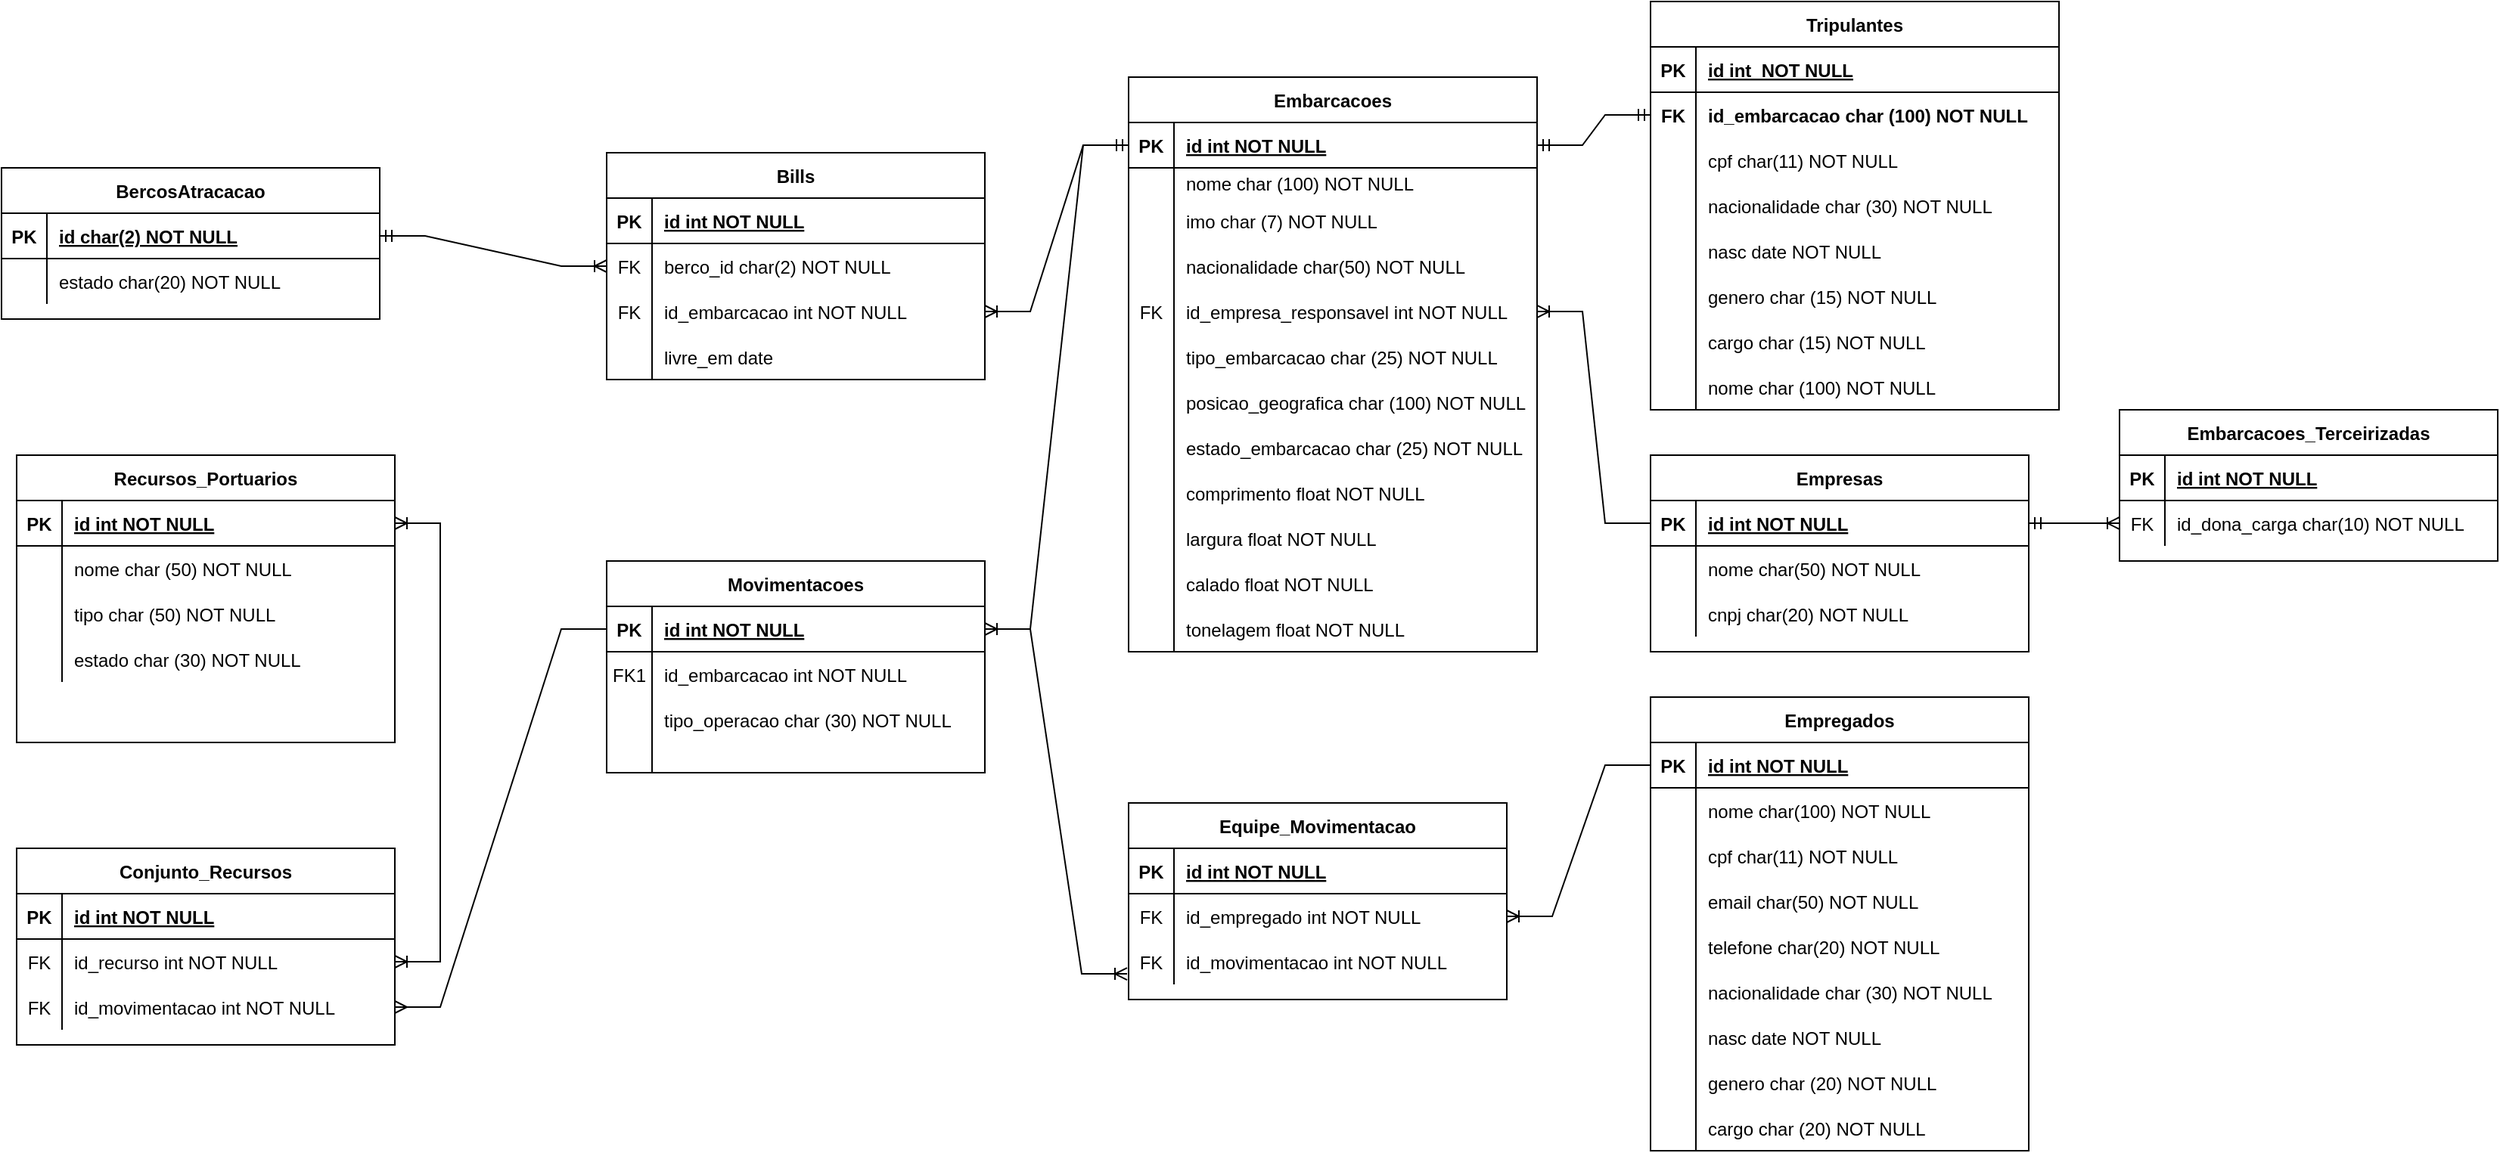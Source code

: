 <mxfile version="22.0.4" type="device">
  <diagram id="R2lEEEUBdFMjLlhIrx00" name="Page-1">
    <mxGraphModel dx="1290" dy="566" grid="1" gridSize="10" guides="1" tooltips="1" connect="1" arrows="1" fold="1" page="1" pageScale="1" pageWidth="850" pageHeight="1100" math="0" shadow="0" extFonts="Permanent Marker^https://fonts.googleapis.com/css?family=Permanent+Marker">
      <root>
        <mxCell id="0" />
        <mxCell id="1" parent="0" />
        <mxCell id="C-vyLk0tnHw3VtMMgP7b-2" value="Bills" style="shape=table;startSize=30;container=1;collapsible=1;childLayout=tableLayout;fixedRows=1;rowLines=0;fontStyle=1;align=center;resizeLast=1;" parent="1" vertex="1">
          <mxGeometry x="410" y="420" width="250" height="150" as="geometry" />
        </mxCell>
        <mxCell id="C-vyLk0tnHw3VtMMgP7b-3" value="" style="shape=partialRectangle;collapsible=0;dropTarget=0;pointerEvents=0;fillColor=none;points=[[0,0.5],[1,0.5]];portConstraint=eastwest;top=0;left=0;right=0;bottom=1;" parent="C-vyLk0tnHw3VtMMgP7b-2" vertex="1">
          <mxGeometry y="30" width="250" height="30" as="geometry" />
        </mxCell>
        <mxCell id="C-vyLk0tnHw3VtMMgP7b-4" value="PK" style="shape=partialRectangle;overflow=hidden;connectable=0;fillColor=none;top=0;left=0;bottom=0;right=0;fontStyle=1;" parent="C-vyLk0tnHw3VtMMgP7b-3" vertex="1">
          <mxGeometry width="30" height="30" as="geometry">
            <mxRectangle width="30" height="30" as="alternateBounds" />
          </mxGeometry>
        </mxCell>
        <mxCell id="C-vyLk0tnHw3VtMMgP7b-5" value="id int NOT NULL " style="shape=partialRectangle;overflow=hidden;connectable=0;fillColor=none;top=0;left=0;bottom=0;right=0;align=left;spacingLeft=6;fontStyle=5;" parent="C-vyLk0tnHw3VtMMgP7b-3" vertex="1">
          <mxGeometry x="30" width="220" height="30" as="geometry">
            <mxRectangle width="220" height="30" as="alternateBounds" />
          </mxGeometry>
        </mxCell>
        <mxCell id="C-vyLk0tnHw3VtMMgP7b-6" value="" style="shape=partialRectangle;collapsible=0;dropTarget=0;pointerEvents=0;fillColor=none;points=[[0,0.5],[1,0.5]];portConstraint=eastwest;top=0;left=0;right=0;bottom=0;" parent="C-vyLk0tnHw3VtMMgP7b-2" vertex="1">
          <mxGeometry y="60" width="250" height="30" as="geometry" />
        </mxCell>
        <mxCell id="C-vyLk0tnHw3VtMMgP7b-7" value="FK" style="shape=partialRectangle;overflow=hidden;connectable=0;fillColor=none;top=0;left=0;bottom=0;right=0;" parent="C-vyLk0tnHw3VtMMgP7b-6" vertex="1">
          <mxGeometry width="30" height="30" as="geometry">
            <mxRectangle width="30" height="30" as="alternateBounds" />
          </mxGeometry>
        </mxCell>
        <mxCell id="C-vyLk0tnHw3VtMMgP7b-8" value="berco_id char(2) NOT NULL" style="shape=partialRectangle;overflow=hidden;connectable=0;fillColor=none;top=0;left=0;bottom=0;right=0;align=left;spacingLeft=6;" parent="C-vyLk0tnHw3VtMMgP7b-6" vertex="1">
          <mxGeometry x="30" width="220" height="30" as="geometry">
            <mxRectangle width="220" height="30" as="alternateBounds" />
          </mxGeometry>
        </mxCell>
        <mxCell id="C-vyLk0tnHw3VtMMgP7b-9" value="" style="shape=partialRectangle;collapsible=0;dropTarget=0;pointerEvents=0;fillColor=none;points=[[0,0.5],[1,0.5]];portConstraint=eastwest;top=0;left=0;right=0;bottom=0;" parent="C-vyLk0tnHw3VtMMgP7b-2" vertex="1">
          <mxGeometry y="90" width="250" height="30" as="geometry" />
        </mxCell>
        <mxCell id="C-vyLk0tnHw3VtMMgP7b-10" value="FK" style="shape=partialRectangle;overflow=hidden;connectable=0;fillColor=none;top=0;left=0;bottom=0;right=0;" parent="C-vyLk0tnHw3VtMMgP7b-9" vertex="1">
          <mxGeometry width="30" height="30" as="geometry">
            <mxRectangle width="30" height="30" as="alternateBounds" />
          </mxGeometry>
        </mxCell>
        <mxCell id="C-vyLk0tnHw3VtMMgP7b-11" value="id_embarcacao int NOT NULL" style="shape=partialRectangle;overflow=hidden;connectable=0;fillColor=none;top=0;left=0;bottom=0;right=0;align=left;spacingLeft=6;" parent="C-vyLk0tnHw3VtMMgP7b-9" vertex="1">
          <mxGeometry x="30" width="220" height="30" as="geometry">
            <mxRectangle width="220" height="30" as="alternateBounds" />
          </mxGeometry>
        </mxCell>
        <mxCell id="zOOogKvOSkXlwzI-EX9e-12" value="" style="shape=partialRectangle;collapsible=0;dropTarget=0;pointerEvents=0;fillColor=none;points=[[0,0.5],[1,0.5]];portConstraint=eastwest;top=0;left=0;right=0;bottom=0;" parent="C-vyLk0tnHw3VtMMgP7b-2" vertex="1">
          <mxGeometry y="120" width="250" height="30" as="geometry" />
        </mxCell>
        <mxCell id="zOOogKvOSkXlwzI-EX9e-13" value="" style="shape=partialRectangle;overflow=hidden;connectable=0;fillColor=none;top=0;left=0;bottom=0;right=0;" parent="zOOogKvOSkXlwzI-EX9e-12" vertex="1">
          <mxGeometry width="30" height="30" as="geometry">
            <mxRectangle width="30" height="30" as="alternateBounds" />
          </mxGeometry>
        </mxCell>
        <mxCell id="zOOogKvOSkXlwzI-EX9e-14" value="livre_em date" style="shape=partialRectangle;overflow=hidden;connectable=0;fillColor=none;top=0;left=0;bottom=0;right=0;align=left;spacingLeft=6;" parent="zOOogKvOSkXlwzI-EX9e-12" vertex="1">
          <mxGeometry x="30" width="220" height="30" as="geometry">
            <mxRectangle width="220" height="30" as="alternateBounds" />
          </mxGeometry>
        </mxCell>
        <mxCell id="C-vyLk0tnHw3VtMMgP7b-23" value="BercosAtracacao" style="shape=table;startSize=30;container=1;collapsible=1;childLayout=tableLayout;fixedRows=1;rowLines=0;fontStyle=1;align=center;resizeLast=1;" parent="1" vertex="1">
          <mxGeometry x="10" y="430" width="250" height="100" as="geometry" />
        </mxCell>
        <mxCell id="C-vyLk0tnHw3VtMMgP7b-24" value="" style="shape=partialRectangle;collapsible=0;dropTarget=0;pointerEvents=0;fillColor=none;points=[[0,0.5],[1,0.5]];portConstraint=eastwest;top=0;left=0;right=0;bottom=1;" parent="C-vyLk0tnHw3VtMMgP7b-23" vertex="1">
          <mxGeometry y="30" width="250" height="30" as="geometry" />
        </mxCell>
        <mxCell id="C-vyLk0tnHw3VtMMgP7b-25" value="PK" style="shape=partialRectangle;overflow=hidden;connectable=0;fillColor=none;top=0;left=0;bottom=0;right=0;fontStyle=1;" parent="C-vyLk0tnHw3VtMMgP7b-24" vertex="1">
          <mxGeometry width="30" height="30" as="geometry">
            <mxRectangle width="30" height="30" as="alternateBounds" />
          </mxGeometry>
        </mxCell>
        <mxCell id="C-vyLk0tnHw3VtMMgP7b-26" value="id char(2) NOT NULL" style="shape=partialRectangle;overflow=hidden;connectable=0;fillColor=none;top=0;left=0;bottom=0;right=0;align=left;spacingLeft=6;fontStyle=5;" parent="C-vyLk0tnHw3VtMMgP7b-24" vertex="1">
          <mxGeometry x="30" width="220" height="30" as="geometry">
            <mxRectangle width="220" height="30" as="alternateBounds" />
          </mxGeometry>
        </mxCell>
        <mxCell id="C-vyLk0tnHw3VtMMgP7b-27" value="" style="shape=partialRectangle;collapsible=0;dropTarget=0;pointerEvents=0;fillColor=none;points=[[0,0.5],[1,0.5]];portConstraint=eastwest;top=0;left=0;right=0;bottom=0;" parent="C-vyLk0tnHw3VtMMgP7b-23" vertex="1">
          <mxGeometry y="60" width="250" height="30" as="geometry" />
        </mxCell>
        <mxCell id="C-vyLk0tnHw3VtMMgP7b-28" value="" style="shape=partialRectangle;overflow=hidden;connectable=0;fillColor=none;top=0;left=0;bottom=0;right=0;" parent="C-vyLk0tnHw3VtMMgP7b-27" vertex="1">
          <mxGeometry width="30" height="30" as="geometry">
            <mxRectangle width="30" height="30" as="alternateBounds" />
          </mxGeometry>
        </mxCell>
        <mxCell id="C-vyLk0tnHw3VtMMgP7b-29" value="estado char(20) NOT NULL" style="shape=partialRectangle;overflow=hidden;connectable=0;fillColor=none;top=0;left=0;bottom=0;right=0;align=left;spacingLeft=6;" parent="C-vyLk0tnHw3VtMMgP7b-27" vertex="1">
          <mxGeometry x="30" width="220" height="30" as="geometry">
            <mxRectangle width="220" height="30" as="alternateBounds" />
          </mxGeometry>
        </mxCell>
        <mxCell id="zOOogKvOSkXlwzI-EX9e-15" value="Embarcacoes" style="shape=table;startSize=30;container=1;collapsible=1;childLayout=tableLayout;fixedRows=1;rowLines=0;fontStyle=1;align=center;resizeLast=1;" parent="1" vertex="1">
          <mxGeometry x="755" y="370" width="270" height="380" as="geometry" />
        </mxCell>
        <mxCell id="zOOogKvOSkXlwzI-EX9e-16" value="" style="shape=partialRectangle;collapsible=0;dropTarget=0;pointerEvents=0;fillColor=none;points=[[0,0.5],[1,0.5]];portConstraint=eastwest;top=0;left=0;right=0;bottom=1;" parent="zOOogKvOSkXlwzI-EX9e-15" vertex="1">
          <mxGeometry y="30" width="270" height="30" as="geometry" />
        </mxCell>
        <mxCell id="zOOogKvOSkXlwzI-EX9e-17" value="PK" style="shape=partialRectangle;overflow=hidden;connectable=0;fillColor=none;top=0;left=0;bottom=0;right=0;fontStyle=1;" parent="zOOogKvOSkXlwzI-EX9e-16" vertex="1">
          <mxGeometry width="30" height="30" as="geometry">
            <mxRectangle width="30" height="30" as="alternateBounds" />
          </mxGeometry>
        </mxCell>
        <mxCell id="zOOogKvOSkXlwzI-EX9e-18" value="id int NOT NULL " style="shape=partialRectangle;overflow=hidden;connectable=0;fillColor=none;top=0;left=0;bottom=0;right=0;align=left;spacingLeft=6;fontStyle=5;" parent="zOOogKvOSkXlwzI-EX9e-16" vertex="1">
          <mxGeometry x="30" width="240" height="30" as="geometry">
            <mxRectangle width="240" height="30" as="alternateBounds" />
          </mxGeometry>
        </mxCell>
        <mxCell id="zOOogKvOSkXlwzI-EX9e-19" value="" style="shape=partialRectangle;collapsible=0;dropTarget=0;pointerEvents=0;fillColor=none;points=[[0,0.5],[1,0.5]];portConstraint=eastwest;top=0;left=0;right=0;bottom=0;" parent="zOOogKvOSkXlwzI-EX9e-15" vertex="1">
          <mxGeometry y="60" width="270" height="20" as="geometry" />
        </mxCell>
        <mxCell id="zOOogKvOSkXlwzI-EX9e-20" value="" style="shape=partialRectangle;overflow=hidden;connectable=0;fillColor=none;top=0;left=0;bottom=0;right=0;" parent="zOOogKvOSkXlwzI-EX9e-19" vertex="1">
          <mxGeometry width="30" height="20" as="geometry">
            <mxRectangle width="30" height="20" as="alternateBounds" />
          </mxGeometry>
        </mxCell>
        <mxCell id="zOOogKvOSkXlwzI-EX9e-21" value="nome char (100) NOT NULL" style="shape=partialRectangle;overflow=hidden;connectable=0;fillColor=none;top=0;left=0;bottom=0;right=0;align=left;spacingLeft=6;" parent="zOOogKvOSkXlwzI-EX9e-19" vertex="1">
          <mxGeometry x="30" width="240" height="20" as="geometry">
            <mxRectangle width="240" height="20" as="alternateBounds" />
          </mxGeometry>
        </mxCell>
        <mxCell id="zOOogKvOSkXlwzI-EX9e-22" value="" style="shape=partialRectangle;collapsible=0;dropTarget=0;pointerEvents=0;fillColor=none;points=[[0,0.5],[1,0.5]];portConstraint=eastwest;top=0;left=0;right=0;bottom=0;" parent="zOOogKvOSkXlwzI-EX9e-15" vertex="1">
          <mxGeometry y="80" width="270" height="30" as="geometry" />
        </mxCell>
        <mxCell id="zOOogKvOSkXlwzI-EX9e-23" value="" style="shape=partialRectangle;overflow=hidden;connectable=0;fillColor=none;top=0;left=0;bottom=0;right=0;" parent="zOOogKvOSkXlwzI-EX9e-22" vertex="1">
          <mxGeometry width="30" height="30" as="geometry">
            <mxRectangle width="30" height="30" as="alternateBounds" />
          </mxGeometry>
        </mxCell>
        <mxCell id="zOOogKvOSkXlwzI-EX9e-24" value="imo char (7) NOT NULL" style="shape=partialRectangle;overflow=hidden;connectable=0;fillColor=none;top=0;left=0;bottom=0;right=0;align=left;spacingLeft=6;" parent="zOOogKvOSkXlwzI-EX9e-22" vertex="1">
          <mxGeometry x="30" width="240" height="30" as="geometry">
            <mxRectangle width="240" height="30" as="alternateBounds" />
          </mxGeometry>
        </mxCell>
        <mxCell id="zOOogKvOSkXlwzI-EX9e-28" value="" style="shape=partialRectangle;collapsible=0;dropTarget=0;pointerEvents=0;fillColor=none;points=[[0,0.5],[1,0.5]];portConstraint=eastwest;top=0;left=0;right=0;bottom=0;" parent="zOOogKvOSkXlwzI-EX9e-15" vertex="1">
          <mxGeometry y="110" width="270" height="30" as="geometry" />
        </mxCell>
        <mxCell id="zOOogKvOSkXlwzI-EX9e-29" value="" style="shape=partialRectangle;overflow=hidden;connectable=0;fillColor=none;top=0;left=0;bottom=0;right=0;" parent="zOOogKvOSkXlwzI-EX9e-28" vertex="1">
          <mxGeometry width="30" height="30" as="geometry">
            <mxRectangle width="30" height="30" as="alternateBounds" />
          </mxGeometry>
        </mxCell>
        <mxCell id="zOOogKvOSkXlwzI-EX9e-30" value="nacionalidade char(50) NOT NULL" style="shape=partialRectangle;overflow=hidden;connectable=0;fillColor=none;top=0;left=0;bottom=0;right=0;align=left;spacingLeft=6;" parent="zOOogKvOSkXlwzI-EX9e-28" vertex="1">
          <mxGeometry x="30" width="240" height="30" as="geometry">
            <mxRectangle width="240" height="30" as="alternateBounds" />
          </mxGeometry>
        </mxCell>
        <mxCell id="zOOogKvOSkXlwzI-EX9e-47" value="" style="shape=partialRectangle;collapsible=0;dropTarget=0;pointerEvents=0;fillColor=none;points=[[0,0.5],[1,0.5]];portConstraint=eastwest;top=0;left=0;right=0;bottom=0;" parent="zOOogKvOSkXlwzI-EX9e-15" vertex="1">
          <mxGeometry y="140" width="270" height="30" as="geometry" />
        </mxCell>
        <mxCell id="zOOogKvOSkXlwzI-EX9e-48" value="FK" style="shape=partialRectangle;overflow=hidden;connectable=0;fillColor=none;top=0;left=0;bottom=0;right=0;" parent="zOOogKvOSkXlwzI-EX9e-47" vertex="1">
          <mxGeometry width="30" height="30" as="geometry">
            <mxRectangle width="30" height="30" as="alternateBounds" />
          </mxGeometry>
        </mxCell>
        <mxCell id="zOOogKvOSkXlwzI-EX9e-49" value="id_empresa_responsavel int NOT NULL" style="shape=partialRectangle;overflow=hidden;connectable=0;fillColor=none;top=0;left=0;bottom=0;right=0;align=left;spacingLeft=6;" parent="zOOogKvOSkXlwzI-EX9e-47" vertex="1">
          <mxGeometry x="30" width="240" height="30" as="geometry">
            <mxRectangle width="240" height="30" as="alternateBounds" />
          </mxGeometry>
        </mxCell>
        <mxCell id="zOOogKvOSkXlwzI-EX9e-50" value="" style="shape=partialRectangle;collapsible=0;dropTarget=0;pointerEvents=0;fillColor=none;points=[[0,0.5],[1,0.5]];portConstraint=eastwest;top=0;left=0;right=0;bottom=0;" parent="zOOogKvOSkXlwzI-EX9e-15" vertex="1">
          <mxGeometry y="170" width="270" height="30" as="geometry" />
        </mxCell>
        <mxCell id="zOOogKvOSkXlwzI-EX9e-51" value="" style="shape=partialRectangle;overflow=hidden;connectable=0;fillColor=none;top=0;left=0;bottom=0;right=0;" parent="zOOogKvOSkXlwzI-EX9e-50" vertex="1">
          <mxGeometry width="30" height="30" as="geometry">
            <mxRectangle width="30" height="30" as="alternateBounds" />
          </mxGeometry>
        </mxCell>
        <mxCell id="zOOogKvOSkXlwzI-EX9e-52" value="tipo_embarcacao char (25) NOT NULL" style="shape=partialRectangle;overflow=hidden;connectable=0;fillColor=none;top=0;left=0;bottom=0;right=0;align=left;spacingLeft=6;" parent="zOOogKvOSkXlwzI-EX9e-50" vertex="1">
          <mxGeometry x="30" width="240" height="30" as="geometry">
            <mxRectangle width="240" height="30" as="alternateBounds" />
          </mxGeometry>
        </mxCell>
        <mxCell id="zOOogKvOSkXlwzI-EX9e-110" value="" style="shape=partialRectangle;collapsible=0;dropTarget=0;pointerEvents=0;fillColor=none;points=[[0,0.5],[1,0.5]];portConstraint=eastwest;top=0;left=0;right=0;bottom=0;fontStyle=4" parent="zOOogKvOSkXlwzI-EX9e-15" vertex="1">
          <mxGeometry y="200" width="270" height="30" as="geometry" />
        </mxCell>
        <mxCell id="zOOogKvOSkXlwzI-EX9e-111" value="" style="shape=partialRectangle;overflow=hidden;connectable=0;fillColor=none;top=0;left=0;bottom=0;right=0;" parent="zOOogKvOSkXlwzI-EX9e-110" vertex="1">
          <mxGeometry width="30" height="30" as="geometry">
            <mxRectangle width="30" height="30" as="alternateBounds" />
          </mxGeometry>
        </mxCell>
        <mxCell id="zOOogKvOSkXlwzI-EX9e-112" value="posicao_geografica char (100) NOT NULL" style="shape=partialRectangle;overflow=hidden;connectable=0;fillColor=none;top=0;left=0;bottom=0;right=0;align=left;spacingLeft=6;" parent="zOOogKvOSkXlwzI-EX9e-110" vertex="1">
          <mxGeometry x="30" width="240" height="30" as="geometry">
            <mxRectangle width="240" height="30" as="alternateBounds" />
          </mxGeometry>
        </mxCell>
        <mxCell id="zOOogKvOSkXlwzI-EX9e-113" value="" style="shape=partialRectangle;collapsible=0;dropTarget=0;pointerEvents=0;fillColor=none;points=[[0,0.5],[1,0.5]];portConstraint=eastwest;top=0;left=0;right=0;bottom=0;fontStyle=4" parent="zOOogKvOSkXlwzI-EX9e-15" vertex="1">
          <mxGeometry y="230" width="270" height="30" as="geometry" />
        </mxCell>
        <mxCell id="zOOogKvOSkXlwzI-EX9e-114" value="" style="shape=partialRectangle;overflow=hidden;connectable=0;fillColor=none;top=0;left=0;bottom=0;right=0;" parent="zOOogKvOSkXlwzI-EX9e-113" vertex="1">
          <mxGeometry width="30" height="30" as="geometry">
            <mxRectangle width="30" height="30" as="alternateBounds" />
          </mxGeometry>
        </mxCell>
        <mxCell id="zOOogKvOSkXlwzI-EX9e-115" value="estado_embarcacao char (25) NOT NULL" style="shape=partialRectangle;overflow=hidden;connectable=0;fillColor=none;top=0;left=0;bottom=0;right=0;align=left;spacingLeft=6;" parent="zOOogKvOSkXlwzI-EX9e-113" vertex="1">
          <mxGeometry x="30" width="240" height="30" as="geometry">
            <mxRectangle width="240" height="30" as="alternateBounds" />
          </mxGeometry>
        </mxCell>
        <mxCell id="zOOogKvOSkXlwzI-EX9e-116" value="" style="shape=partialRectangle;collapsible=0;dropTarget=0;pointerEvents=0;fillColor=none;points=[[0,0.5],[1,0.5]];portConstraint=eastwest;top=0;left=0;right=0;bottom=0;fontStyle=4" parent="zOOogKvOSkXlwzI-EX9e-15" vertex="1">
          <mxGeometry y="260" width="270" height="30" as="geometry" />
        </mxCell>
        <mxCell id="zOOogKvOSkXlwzI-EX9e-117" value="" style="shape=partialRectangle;overflow=hidden;connectable=0;fillColor=none;top=0;left=0;bottom=0;right=0;" parent="zOOogKvOSkXlwzI-EX9e-116" vertex="1">
          <mxGeometry width="30" height="30" as="geometry">
            <mxRectangle width="30" height="30" as="alternateBounds" />
          </mxGeometry>
        </mxCell>
        <mxCell id="zOOogKvOSkXlwzI-EX9e-118" value="comprimento float NOT NULL" style="shape=partialRectangle;overflow=hidden;connectable=0;fillColor=none;top=0;left=0;bottom=0;right=0;align=left;spacingLeft=6;" parent="zOOogKvOSkXlwzI-EX9e-116" vertex="1">
          <mxGeometry x="30" width="240" height="30" as="geometry">
            <mxRectangle width="240" height="30" as="alternateBounds" />
          </mxGeometry>
        </mxCell>
        <mxCell id="zOOogKvOSkXlwzI-EX9e-119" value="" style="shape=partialRectangle;collapsible=0;dropTarget=0;pointerEvents=0;fillColor=none;points=[[0,0.5],[1,0.5]];portConstraint=eastwest;top=0;left=0;right=0;bottom=0;fontStyle=4" parent="zOOogKvOSkXlwzI-EX9e-15" vertex="1">
          <mxGeometry y="290" width="270" height="30" as="geometry" />
        </mxCell>
        <mxCell id="zOOogKvOSkXlwzI-EX9e-120" value="" style="shape=partialRectangle;overflow=hidden;connectable=0;fillColor=none;top=0;left=0;bottom=0;right=0;" parent="zOOogKvOSkXlwzI-EX9e-119" vertex="1">
          <mxGeometry width="30" height="30" as="geometry">
            <mxRectangle width="30" height="30" as="alternateBounds" />
          </mxGeometry>
        </mxCell>
        <mxCell id="zOOogKvOSkXlwzI-EX9e-121" value="largura float NOT NULL" style="shape=partialRectangle;overflow=hidden;connectable=0;fillColor=none;top=0;left=0;bottom=0;right=0;align=left;spacingLeft=6;" parent="zOOogKvOSkXlwzI-EX9e-119" vertex="1">
          <mxGeometry x="30" width="240" height="30" as="geometry">
            <mxRectangle width="240" height="30" as="alternateBounds" />
          </mxGeometry>
        </mxCell>
        <mxCell id="zOOogKvOSkXlwzI-EX9e-122" value="" style="shape=partialRectangle;collapsible=0;dropTarget=0;pointerEvents=0;fillColor=none;points=[[0,0.5],[1,0.5]];portConstraint=eastwest;top=0;left=0;right=0;bottom=0;fontStyle=4" parent="zOOogKvOSkXlwzI-EX9e-15" vertex="1">
          <mxGeometry y="320" width="270" height="30" as="geometry" />
        </mxCell>
        <mxCell id="zOOogKvOSkXlwzI-EX9e-123" value="" style="shape=partialRectangle;overflow=hidden;connectable=0;fillColor=none;top=0;left=0;bottom=0;right=0;" parent="zOOogKvOSkXlwzI-EX9e-122" vertex="1">
          <mxGeometry width="30" height="30" as="geometry">
            <mxRectangle width="30" height="30" as="alternateBounds" />
          </mxGeometry>
        </mxCell>
        <mxCell id="zOOogKvOSkXlwzI-EX9e-124" value="calado float NOT NULL" style="shape=partialRectangle;overflow=hidden;connectable=0;fillColor=none;top=0;left=0;bottom=0;right=0;align=left;spacingLeft=6;" parent="zOOogKvOSkXlwzI-EX9e-122" vertex="1">
          <mxGeometry x="30" width="240" height="30" as="geometry">
            <mxRectangle width="240" height="30" as="alternateBounds" />
          </mxGeometry>
        </mxCell>
        <mxCell id="zOOogKvOSkXlwzI-EX9e-125" value="" style="shape=partialRectangle;collapsible=0;dropTarget=0;pointerEvents=0;fillColor=none;points=[[0,0.5],[1,0.5]];portConstraint=eastwest;top=0;left=0;right=0;bottom=0;fontStyle=4" parent="zOOogKvOSkXlwzI-EX9e-15" vertex="1">
          <mxGeometry y="350" width="270" height="30" as="geometry" />
        </mxCell>
        <mxCell id="zOOogKvOSkXlwzI-EX9e-126" value="" style="shape=partialRectangle;overflow=hidden;connectable=0;fillColor=none;top=0;left=0;bottom=0;right=0;" parent="zOOogKvOSkXlwzI-EX9e-125" vertex="1">
          <mxGeometry width="30" height="30" as="geometry">
            <mxRectangle width="30" height="30" as="alternateBounds" />
          </mxGeometry>
        </mxCell>
        <mxCell id="zOOogKvOSkXlwzI-EX9e-127" value="tonelagem float NOT NULL" style="shape=partialRectangle;overflow=hidden;connectable=0;fillColor=none;top=0;left=0;bottom=0;right=0;align=left;spacingLeft=6;" parent="zOOogKvOSkXlwzI-EX9e-125" vertex="1">
          <mxGeometry x="30" width="240" height="30" as="geometry">
            <mxRectangle width="240" height="30" as="alternateBounds" />
          </mxGeometry>
        </mxCell>
        <mxCell id="zOOogKvOSkXlwzI-EX9e-75" value="Embarcacoes_Terceirizadas" style="shape=table;startSize=30;container=1;collapsible=1;childLayout=tableLayout;fixedRows=1;rowLines=0;fontStyle=1;align=center;resizeLast=1;" parent="1" vertex="1">
          <mxGeometry x="1410" y="590" width="250" height="100" as="geometry" />
        </mxCell>
        <mxCell id="zOOogKvOSkXlwzI-EX9e-76" value="" style="shape=partialRectangle;collapsible=0;dropTarget=0;pointerEvents=0;fillColor=none;points=[[0,0.5],[1,0.5]];portConstraint=eastwest;top=0;left=0;right=0;bottom=1;" parent="zOOogKvOSkXlwzI-EX9e-75" vertex="1">
          <mxGeometry y="30" width="250" height="30" as="geometry" />
        </mxCell>
        <mxCell id="zOOogKvOSkXlwzI-EX9e-77" value="PK" style="shape=partialRectangle;overflow=hidden;connectable=0;fillColor=none;top=0;left=0;bottom=0;right=0;fontStyle=1;" parent="zOOogKvOSkXlwzI-EX9e-76" vertex="1">
          <mxGeometry width="30" height="30" as="geometry">
            <mxRectangle width="30" height="30" as="alternateBounds" />
          </mxGeometry>
        </mxCell>
        <mxCell id="zOOogKvOSkXlwzI-EX9e-78" value="id int NOT NULL" style="shape=partialRectangle;overflow=hidden;connectable=0;fillColor=none;top=0;left=0;bottom=0;right=0;align=left;spacingLeft=6;fontStyle=5;" parent="zOOogKvOSkXlwzI-EX9e-76" vertex="1">
          <mxGeometry x="30" width="220" height="30" as="geometry">
            <mxRectangle width="220" height="30" as="alternateBounds" />
          </mxGeometry>
        </mxCell>
        <mxCell id="zOOogKvOSkXlwzI-EX9e-79" value="" style="shape=partialRectangle;collapsible=0;dropTarget=0;pointerEvents=0;fillColor=none;points=[[0,0.5],[1,0.5]];portConstraint=eastwest;top=0;left=0;right=0;bottom=0;" parent="zOOogKvOSkXlwzI-EX9e-75" vertex="1">
          <mxGeometry y="60" width="250" height="30" as="geometry" />
        </mxCell>
        <mxCell id="zOOogKvOSkXlwzI-EX9e-80" value="FK" style="shape=partialRectangle;overflow=hidden;connectable=0;fillColor=none;top=0;left=0;bottom=0;right=0;" parent="zOOogKvOSkXlwzI-EX9e-79" vertex="1">
          <mxGeometry width="30" height="30" as="geometry">
            <mxRectangle width="30" height="30" as="alternateBounds" />
          </mxGeometry>
        </mxCell>
        <mxCell id="zOOogKvOSkXlwzI-EX9e-81" value="id_dona_carga char(10) NOT NULL" style="shape=partialRectangle;overflow=hidden;connectable=0;fillColor=none;top=0;left=0;bottom=0;right=0;align=left;spacingLeft=6;" parent="zOOogKvOSkXlwzI-EX9e-79" vertex="1">
          <mxGeometry x="30" width="220" height="30" as="geometry">
            <mxRectangle width="220" height="30" as="alternateBounds" />
          </mxGeometry>
        </mxCell>
        <mxCell id="zOOogKvOSkXlwzI-EX9e-128" value="Tripulantes" style="shape=table;startSize=30;container=1;collapsible=1;childLayout=tableLayout;fixedRows=1;rowLines=0;fontStyle=1;align=center;resizeLast=1;" parent="1" vertex="1">
          <mxGeometry x="1100" y="320" width="270" height="270" as="geometry" />
        </mxCell>
        <mxCell id="zOOogKvOSkXlwzI-EX9e-129" value="" style="shape=partialRectangle;collapsible=0;dropTarget=0;pointerEvents=0;fillColor=none;points=[[0,0.5],[1,0.5]];portConstraint=eastwest;top=0;left=0;right=0;bottom=1;" parent="zOOogKvOSkXlwzI-EX9e-128" vertex="1">
          <mxGeometry y="30" width="270" height="30" as="geometry" />
        </mxCell>
        <mxCell id="zOOogKvOSkXlwzI-EX9e-130" value="PK" style="shape=partialRectangle;overflow=hidden;connectable=0;fillColor=none;top=0;left=0;bottom=0;right=0;fontStyle=1;" parent="zOOogKvOSkXlwzI-EX9e-129" vertex="1">
          <mxGeometry width="30" height="30" as="geometry">
            <mxRectangle width="30" height="30" as="alternateBounds" />
          </mxGeometry>
        </mxCell>
        <mxCell id="zOOogKvOSkXlwzI-EX9e-131" value="id int  NOT NULL" style="shape=partialRectangle;overflow=hidden;connectable=0;fillColor=none;top=0;left=0;bottom=0;right=0;align=left;spacingLeft=6;fontStyle=5;" parent="zOOogKvOSkXlwzI-EX9e-129" vertex="1">
          <mxGeometry x="30" width="240" height="30" as="geometry">
            <mxRectangle width="240" height="30" as="alternateBounds" />
          </mxGeometry>
        </mxCell>
        <mxCell id="zOOogKvOSkXlwzI-EX9e-132" value="" style="shape=partialRectangle;collapsible=0;dropTarget=0;pointerEvents=0;fillColor=none;points=[[0,0.5],[1,0.5]];portConstraint=eastwest;top=0;left=0;right=0;bottom=0;" parent="zOOogKvOSkXlwzI-EX9e-128" vertex="1">
          <mxGeometry y="60" width="270" height="30" as="geometry" />
        </mxCell>
        <mxCell id="zOOogKvOSkXlwzI-EX9e-133" value="FK" style="shape=partialRectangle;overflow=hidden;connectable=0;fillColor=none;top=0;left=0;bottom=0;right=0;fontStyle=1" parent="zOOogKvOSkXlwzI-EX9e-132" vertex="1">
          <mxGeometry width="30" height="30" as="geometry">
            <mxRectangle width="30" height="30" as="alternateBounds" />
          </mxGeometry>
        </mxCell>
        <mxCell id="zOOogKvOSkXlwzI-EX9e-134" value="id_embarcacao char (100) NOT NULL" style="shape=partialRectangle;overflow=hidden;connectable=0;fillColor=none;top=0;left=0;bottom=0;right=0;align=left;spacingLeft=6;fontStyle=1" parent="zOOogKvOSkXlwzI-EX9e-132" vertex="1">
          <mxGeometry x="30" width="240" height="30" as="geometry">
            <mxRectangle width="240" height="30" as="alternateBounds" />
          </mxGeometry>
        </mxCell>
        <mxCell id="zOOogKvOSkXlwzI-EX9e-135" value="" style="shape=partialRectangle;collapsible=0;dropTarget=0;pointerEvents=0;fillColor=none;points=[[0,0.5],[1,0.5]];portConstraint=eastwest;top=0;left=0;right=0;bottom=0;" parent="zOOogKvOSkXlwzI-EX9e-128" vertex="1">
          <mxGeometry y="90" width="270" height="30" as="geometry" />
        </mxCell>
        <mxCell id="zOOogKvOSkXlwzI-EX9e-136" value="" style="shape=partialRectangle;overflow=hidden;connectable=0;fillColor=none;top=0;left=0;bottom=0;right=0;" parent="zOOogKvOSkXlwzI-EX9e-135" vertex="1">
          <mxGeometry width="30" height="30" as="geometry">
            <mxRectangle width="30" height="30" as="alternateBounds" />
          </mxGeometry>
        </mxCell>
        <mxCell id="zOOogKvOSkXlwzI-EX9e-137" value="cpf char(11) NOT NULL" style="shape=partialRectangle;overflow=hidden;connectable=0;fillColor=none;top=0;left=0;bottom=0;right=0;align=left;spacingLeft=6;" parent="zOOogKvOSkXlwzI-EX9e-135" vertex="1">
          <mxGeometry x="30" width="240" height="30" as="geometry">
            <mxRectangle width="240" height="30" as="alternateBounds" />
          </mxGeometry>
        </mxCell>
        <mxCell id="zOOogKvOSkXlwzI-EX9e-138" value="" style="shape=partialRectangle;collapsible=0;dropTarget=0;pointerEvents=0;fillColor=none;points=[[0,0.5],[1,0.5]];portConstraint=eastwest;top=0;left=0;right=0;bottom=0;" parent="zOOogKvOSkXlwzI-EX9e-128" vertex="1">
          <mxGeometry y="120" width="270" height="30" as="geometry" />
        </mxCell>
        <mxCell id="zOOogKvOSkXlwzI-EX9e-139" value="" style="shape=partialRectangle;overflow=hidden;connectable=0;fillColor=none;top=0;left=0;bottom=0;right=0;" parent="zOOogKvOSkXlwzI-EX9e-138" vertex="1">
          <mxGeometry width="30" height="30" as="geometry">
            <mxRectangle width="30" height="30" as="alternateBounds" />
          </mxGeometry>
        </mxCell>
        <mxCell id="zOOogKvOSkXlwzI-EX9e-140" value="nacionalidade char (30) NOT NULL" style="shape=partialRectangle;overflow=hidden;connectable=0;fillColor=none;top=0;left=0;bottom=0;right=0;align=left;spacingLeft=6;" parent="zOOogKvOSkXlwzI-EX9e-138" vertex="1">
          <mxGeometry x="30" width="240" height="30" as="geometry">
            <mxRectangle width="240" height="30" as="alternateBounds" />
          </mxGeometry>
        </mxCell>
        <mxCell id="zOOogKvOSkXlwzI-EX9e-141" value="" style="shape=partialRectangle;collapsible=0;dropTarget=0;pointerEvents=0;fillColor=none;points=[[0,0.5],[1,0.5]];portConstraint=eastwest;top=0;left=0;right=0;bottom=0;" parent="zOOogKvOSkXlwzI-EX9e-128" vertex="1">
          <mxGeometry y="150" width="270" height="30" as="geometry" />
        </mxCell>
        <mxCell id="zOOogKvOSkXlwzI-EX9e-142" value="" style="shape=partialRectangle;overflow=hidden;connectable=0;fillColor=none;top=0;left=0;bottom=0;right=0;" parent="zOOogKvOSkXlwzI-EX9e-141" vertex="1">
          <mxGeometry width="30" height="30" as="geometry">
            <mxRectangle width="30" height="30" as="alternateBounds" />
          </mxGeometry>
        </mxCell>
        <mxCell id="zOOogKvOSkXlwzI-EX9e-143" value="nasc date NOT NULL" style="shape=partialRectangle;overflow=hidden;connectable=0;fillColor=none;top=0;left=0;bottom=0;right=0;align=left;spacingLeft=6;" parent="zOOogKvOSkXlwzI-EX9e-141" vertex="1">
          <mxGeometry x="30" width="240" height="30" as="geometry">
            <mxRectangle width="240" height="30" as="alternateBounds" />
          </mxGeometry>
        </mxCell>
        <mxCell id="zOOogKvOSkXlwzI-EX9e-144" value="" style="shape=partialRectangle;collapsible=0;dropTarget=0;pointerEvents=0;fillColor=none;points=[[0,0.5],[1,0.5]];portConstraint=eastwest;top=0;left=0;right=0;bottom=0;" parent="zOOogKvOSkXlwzI-EX9e-128" vertex="1">
          <mxGeometry y="180" width="270" height="30" as="geometry" />
        </mxCell>
        <mxCell id="zOOogKvOSkXlwzI-EX9e-145" value="" style="shape=partialRectangle;overflow=hidden;connectable=0;fillColor=none;top=0;left=0;bottom=0;right=0;" parent="zOOogKvOSkXlwzI-EX9e-144" vertex="1">
          <mxGeometry width="30" height="30" as="geometry">
            <mxRectangle width="30" height="30" as="alternateBounds" />
          </mxGeometry>
        </mxCell>
        <mxCell id="zOOogKvOSkXlwzI-EX9e-146" value="genero char (15) NOT NULL" style="shape=partialRectangle;overflow=hidden;connectable=0;fillColor=none;top=0;left=0;bottom=0;right=0;align=left;spacingLeft=6;" parent="zOOogKvOSkXlwzI-EX9e-144" vertex="1">
          <mxGeometry x="30" width="240" height="30" as="geometry">
            <mxRectangle width="240" height="30" as="alternateBounds" />
          </mxGeometry>
        </mxCell>
        <mxCell id="zOOogKvOSkXlwzI-EX9e-147" value="" style="shape=partialRectangle;collapsible=0;dropTarget=0;pointerEvents=0;fillColor=none;points=[[0,0.5],[1,0.5]];portConstraint=eastwest;top=0;left=0;right=0;bottom=0;" parent="zOOogKvOSkXlwzI-EX9e-128" vertex="1">
          <mxGeometry y="210" width="270" height="30" as="geometry" />
        </mxCell>
        <mxCell id="zOOogKvOSkXlwzI-EX9e-148" value="" style="shape=partialRectangle;overflow=hidden;connectable=0;fillColor=none;top=0;left=0;bottom=0;right=0;" parent="zOOogKvOSkXlwzI-EX9e-147" vertex="1">
          <mxGeometry width="30" height="30" as="geometry">
            <mxRectangle width="30" height="30" as="alternateBounds" />
          </mxGeometry>
        </mxCell>
        <mxCell id="zOOogKvOSkXlwzI-EX9e-149" value="cargo char (15) NOT NULL" style="shape=partialRectangle;overflow=hidden;connectable=0;fillColor=none;top=0;left=0;bottom=0;right=0;align=left;spacingLeft=6;" parent="zOOogKvOSkXlwzI-EX9e-147" vertex="1">
          <mxGeometry x="30" width="240" height="30" as="geometry">
            <mxRectangle width="240" height="30" as="alternateBounds" />
          </mxGeometry>
        </mxCell>
        <mxCell id="zOOogKvOSkXlwzI-EX9e-150" value="" style="shape=partialRectangle;collapsible=0;dropTarget=0;pointerEvents=0;fillColor=none;points=[[0,0.5],[1,0.5]];portConstraint=eastwest;top=0;left=0;right=0;bottom=0;" parent="zOOogKvOSkXlwzI-EX9e-128" vertex="1">
          <mxGeometry y="240" width="270" height="30" as="geometry" />
        </mxCell>
        <mxCell id="zOOogKvOSkXlwzI-EX9e-151" value="" style="shape=partialRectangle;overflow=hidden;connectable=0;fillColor=none;top=0;left=0;bottom=0;right=0;" parent="zOOogKvOSkXlwzI-EX9e-150" vertex="1">
          <mxGeometry width="30" height="30" as="geometry">
            <mxRectangle width="30" height="30" as="alternateBounds" />
          </mxGeometry>
        </mxCell>
        <mxCell id="zOOogKvOSkXlwzI-EX9e-152" value="nome char (100) NOT NULL" style="shape=partialRectangle;overflow=hidden;connectable=0;fillColor=none;top=0;left=0;bottom=0;right=0;align=left;spacingLeft=6;" parent="zOOogKvOSkXlwzI-EX9e-150" vertex="1">
          <mxGeometry x="30" width="240" height="30" as="geometry">
            <mxRectangle width="240" height="30" as="alternateBounds" />
          </mxGeometry>
        </mxCell>
        <mxCell id="zOOogKvOSkXlwzI-EX9e-154" value="Movimentacoes" style="shape=table;startSize=30;container=1;collapsible=1;childLayout=tableLayout;fixedRows=1;rowLines=0;fontStyle=1;align=center;resizeLast=1;" parent="1" vertex="1">
          <mxGeometry x="410" y="690" width="250" height="140" as="geometry" />
        </mxCell>
        <mxCell id="zOOogKvOSkXlwzI-EX9e-155" value="" style="shape=partialRectangle;collapsible=0;dropTarget=0;pointerEvents=0;fillColor=none;points=[[0,0.5],[1,0.5]];portConstraint=eastwest;top=0;left=0;right=0;bottom=1;" parent="zOOogKvOSkXlwzI-EX9e-154" vertex="1">
          <mxGeometry y="30" width="250" height="30" as="geometry" />
        </mxCell>
        <mxCell id="zOOogKvOSkXlwzI-EX9e-156" value="PK" style="shape=partialRectangle;overflow=hidden;connectable=0;fillColor=none;top=0;left=0;bottom=0;right=0;fontStyle=1;" parent="zOOogKvOSkXlwzI-EX9e-155" vertex="1">
          <mxGeometry width="30" height="30" as="geometry">
            <mxRectangle width="30" height="30" as="alternateBounds" />
          </mxGeometry>
        </mxCell>
        <mxCell id="zOOogKvOSkXlwzI-EX9e-157" value="id int NOT NULL " style="shape=partialRectangle;overflow=hidden;connectable=0;fillColor=none;top=0;left=0;bottom=0;right=0;align=left;spacingLeft=6;fontStyle=5;" parent="zOOogKvOSkXlwzI-EX9e-155" vertex="1">
          <mxGeometry x="30" width="220" height="30" as="geometry">
            <mxRectangle width="220" height="30" as="alternateBounds" />
          </mxGeometry>
        </mxCell>
        <mxCell id="zOOogKvOSkXlwzI-EX9e-158" value="" style="shape=partialRectangle;collapsible=0;dropTarget=0;pointerEvents=0;fillColor=none;points=[[0,0.5],[1,0.5]];portConstraint=eastwest;top=0;left=0;right=0;bottom=0;" parent="zOOogKvOSkXlwzI-EX9e-154" vertex="1">
          <mxGeometry y="60" width="250" height="30" as="geometry" />
        </mxCell>
        <mxCell id="zOOogKvOSkXlwzI-EX9e-159" value="FK1" style="shape=partialRectangle;overflow=hidden;connectable=0;fillColor=none;top=0;left=0;bottom=0;right=0;" parent="zOOogKvOSkXlwzI-EX9e-158" vertex="1">
          <mxGeometry width="30" height="30" as="geometry">
            <mxRectangle width="30" height="30" as="alternateBounds" />
          </mxGeometry>
        </mxCell>
        <mxCell id="zOOogKvOSkXlwzI-EX9e-160" value="id_embarcacao int NOT NULL" style="shape=partialRectangle;overflow=hidden;connectable=0;fillColor=none;top=0;left=0;bottom=0;right=0;align=left;spacingLeft=6;" parent="zOOogKvOSkXlwzI-EX9e-158" vertex="1">
          <mxGeometry x="30" width="220" height="30" as="geometry">
            <mxRectangle width="220" height="30" as="alternateBounds" />
          </mxGeometry>
        </mxCell>
        <mxCell id="zOOogKvOSkXlwzI-EX9e-161" value="" style="shape=partialRectangle;collapsible=0;dropTarget=0;pointerEvents=0;fillColor=none;points=[[0,0.5],[1,0.5]];portConstraint=eastwest;top=0;left=0;right=0;bottom=0;" parent="zOOogKvOSkXlwzI-EX9e-154" vertex="1">
          <mxGeometry y="90" width="250" height="30" as="geometry" />
        </mxCell>
        <mxCell id="zOOogKvOSkXlwzI-EX9e-162" value="" style="shape=partialRectangle;overflow=hidden;connectable=0;fillColor=none;top=0;left=0;bottom=0;right=0;" parent="zOOogKvOSkXlwzI-EX9e-161" vertex="1">
          <mxGeometry width="30" height="30" as="geometry">
            <mxRectangle width="30" height="30" as="alternateBounds" />
          </mxGeometry>
        </mxCell>
        <mxCell id="zOOogKvOSkXlwzI-EX9e-163" value="tipo_operacao char (30) NOT NULL" style="shape=partialRectangle;overflow=hidden;connectable=0;fillColor=none;top=0;left=0;bottom=0;right=0;align=left;spacingLeft=6;" parent="zOOogKvOSkXlwzI-EX9e-161" vertex="1">
          <mxGeometry x="30" width="220" height="30" as="geometry">
            <mxRectangle width="220" height="30" as="alternateBounds" />
          </mxGeometry>
        </mxCell>
        <mxCell id="zOOogKvOSkXlwzI-EX9e-164" value="" style="shape=partialRectangle;collapsible=0;dropTarget=0;pointerEvents=0;fillColor=none;points=[[0,0.5],[1,0.5]];portConstraint=eastwest;top=0;left=0;right=0;bottom=0;" parent="zOOogKvOSkXlwzI-EX9e-154" vertex="1">
          <mxGeometry y="120" width="250" height="20" as="geometry" />
        </mxCell>
        <mxCell id="zOOogKvOSkXlwzI-EX9e-165" value="" style="shape=partialRectangle;overflow=hidden;connectable=0;fillColor=none;top=0;left=0;bottom=0;right=0;" parent="zOOogKvOSkXlwzI-EX9e-164" vertex="1">
          <mxGeometry width="30" height="20" as="geometry">
            <mxRectangle width="30" height="20" as="alternateBounds" />
          </mxGeometry>
        </mxCell>
        <mxCell id="zOOogKvOSkXlwzI-EX9e-166" value="" style="shape=partialRectangle;overflow=hidden;connectable=0;fillColor=none;top=0;left=0;bottom=0;right=0;align=left;spacingLeft=6;" parent="zOOogKvOSkXlwzI-EX9e-164" vertex="1">
          <mxGeometry x="30" width="220" height="20" as="geometry">
            <mxRectangle width="220" height="20" as="alternateBounds" />
          </mxGeometry>
        </mxCell>
        <mxCell id="zOOogKvOSkXlwzI-EX9e-167" value="Recursos_Portuarios" style="shape=table;startSize=30;container=1;collapsible=1;childLayout=tableLayout;fixedRows=1;rowLines=0;fontStyle=1;align=center;resizeLast=1;" parent="1" vertex="1">
          <mxGeometry x="20" y="620" width="250" height="190" as="geometry" />
        </mxCell>
        <mxCell id="zOOogKvOSkXlwzI-EX9e-168" value="" style="shape=partialRectangle;collapsible=0;dropTarget=0;pointerEvents=0;fillColor=none;points=[[0,0.5],[1,0.5]];portConstraint=eastwest;top=0;left=0;right=0;bottom=1;" parent="zOOogKvOSkXlwzI-EX9e-167" vertex="1">
          <mxGeometry y="30" width="250" height="30" as="geometry" />
        </mxCell>
        <mxCell id="zOOogKvOSkXlwzI-EX9e-169" value="PK" style="shape=partialRectangle;overflow=hidden;connectable=0;fillColor=none;top=0;left=0;bottom=0;right=0;fontStyle=1;" parent="zOOogKvOSkXlwzI-EX9e-168" vertex="1">
          <mxGeometry width="30" height="30" as="geometry">
            <mxRectangle width="30" height="30" as="alternateBounds" />
          </mxGeometry>
        </mxCell>
        <mxCell id="zOOogKvOSkXlwzI-EX9e-170" value="id int NOT NULL " style="shape=partialRectangle;overflow=hidden;connectable=0;fillColor=none;top=0;left=0;bottom=0;right=0;align=left;spacingLeft=6;fontStyle=5;" parent="zOOogKvOSkXlwzI-EX9e-168" vertex="1">
          <mxGeometry x="30" width="220" height="30" as="geometry">
            <mxRectangle width="220" height="30" as="alternateBounds" />
          </mxGeometry>
        </mxCell>
        <mxCell id="zOOogKvOSkXlwzI-EX9e-171" value="" style="shape=partialRectangle;collapsible=0;dropTarget=0;pointerEvents=0;fillColor=none;points=[[0,0.5],[1,0.5]];portConstraint=eastwest;top=0;left=0;right=0;bottom=0;" parent="zOOogKvOSkXlwzI-EX9e-167" vertex="1">
          <mxGeometry y="60" width="250" height="30" as="geometry" />
        </mxCell>
        <mxCell id="zOOogKvOSkXlwzI-EX9e-172" value="" style="shape=partialRectangle;overflow=hidden;connectable=0;fillColor=none;top=0;left=0;bottom=0;right=0;" parent="zOOogKvOSkXlwzI-EX9e-171" vertex="1">
          <mxGeometry width="30" height="30" as="geometry">
            <mxRectangle width="30" height="30" as="alternateBounds" />
          </mxGeometry>
        </mxCell>
        <mxCell id="zOOogKvOSkXlwzI-EX9e-173" value="nome char (50) NOT NULL" style="shape=partialRectangle;overflow=hidden;connectable=0;fillColor=none;top=0;left=0;bottom=0;right=0;align=left;spacingLeft=6;" parent="zOOogKvOSkXlwzI-EX9e-171" vertex="1">
          <mxGeometry x="30" width="220" height="30" as="geometry">
            <mxRectangle width="220" height="30" as="alternateBounds" />
          </mxGeometry>
        </mxCell>
        <mxCell id="zOOogKvOSkXlwzI-EX9e-174" value="" style="shape=partialRectangle;collapsible=0;dropTarget=0;pointerEvents=0;fillColor=none;points=[[0,0.5],[1,0.5]];portConstraint=eastwest;top=0;left=0;right=0;bottom=0;" parent="zOOogKvOSkXlwzI-EX9e-167" vertex="1">
          <mxGeometry y="90" width="250" height="30" as="geometry" />
        </mxCell>
        <mxCell id="zOOogKvOSkXlwzI-EX9e-175" value="" style="shape=partialRectangle;overflow=hidden;connectable=0;fillColor=none;top=0;left=0;bottom=0;right=0;" parent="zOOogKvOSkXlwzI-EX9e-174" vertex="1">
          <mxGeometry width="30" height="30" as="geometry">
            <mxRectangle width="30" height="30" as="alternateBounds" />
          </mxGeometry>
        </mxCell>
        <mxCell id="zOOogKvOSkXlwzI-EX9e-176" value="tipo char (50) NOT NULL" style="shape=partialRectangle;overflow=hidden;connectable=0;fillColor=none;top=0;left=0;bottom=0;right=0;align=left;spacingLeft=6;" parent="zOOogKvOSkXlwzI-EX9e-174" vertex="1">
          <mxGeometry x="30" width="220" height="30" as="geometry">
            <mxRectangle width="220" height="30" as="alternateBounds" />
          </mxGeometry>
        </mxCell>
        <mxCell id="zOOogKvOSkXlwzI-EX9e-177" value="" style="shape=partialRectangle;collapsible=0;dropTarget=0;pointerEvents=0;fillColor=none;points=[[0,0.5],[1,0.5]];portConstraint=eastwest;top=0;left=0;right=0;bottom=0;" parent="zOOogKvOSkXlwzI-EX9e-167" vertex="1">
          <mxGeometry y="120" width="250" height="30" as="geometry" />
        </mxCell>
        <mxCell id="zOOogKvOSkXlwzI-EX9e-178" value="" style="shape=partialRectangle;overflow=hidden;connectable=0;fillColor=none;top=0;left=0;bottom=0;right=0;" parent="zOOogKvOSkXlwzI-EX9e-177" vertex="1">
          <mxGeometry width="30" height="30" as="geometry">
            <mxRectangle width="30" height="30" as="alternateBounds" />
          </mxGeometry>
        </mxCell>
        <mxCell id="zOOogKvOSkXlwzI-EX9e-179" value="estado char (30) NOT NULL" style="shape=partialRectangle;overflow=hidden;connectable=0;fillColor=none;top=0;left=0;bottom=0;right=0;align=left;spacingLeft=6;" parent="zOOogKvOSkXlwzI-EX9e-177" vertex="1">
          <mxGeometry x="30" width="220" height="30" as="geometry">
            <mxRectangle width="220" height="30" as="alternateBounds" />
          </mxGeometry>
        </mxCell>
        <mxCell id="zOOogKvOSkXlwzI-EX9e-180" value="Empregados" style="shape=table;startSize=30;container=1;collapsible=1;childLayout=tableLayout;fixedRows=1;rowLines=0;fontStyle=1;align=center;resizeLast=1;" parent="1" vertex="1">
          <mxGeometry x="1100" y="780" width="250" height="300" as="geometry" />
        </mxCell>
        <mxCell id="zOOogKvOSkXlwzI-EX9e-181" value="" style="shape=partialRectangle;collapsible=0;dropTarget=0;pointerEvents=0;fillColor=none;points=[[0,0.5],[1,0.5]];portConstraint=eastwest;top=0;left=0;right=0;bottom=1;" parent="zOOogKvOSkXlwzI-EX9e-180" vertex="1">
          <mxGeometry y="30" width="250" height="30" as="geometry" />
        </mxCell>
        <mxCell id="zOOogKvOSkXlwzI-EX9e-182" value="PK" style="shape=partialRectangle;overflow=hidden;connectable=0;fillColor=none;top=0;left=0;bottom=0;right=0;fontStyle=1;" parent="zOOogKvOSkXlwzI-EX9e-181" vertex="1">
          <mxGeometry width="30" height="30" as="geometry">
            <mxRectangle width="30" height="30" as="alternateBounds" />
          </mxGeometry>
        </mxCell>
        <mxCell id="zOOogKvOSkXlwzI-EX9e-183" value="id int NOT NULL " style="shape=partialRectangle;overflow=hidden;connectable=0;fillColor=none;top=0;left=0;bottom=0;right=0;align=left;spacingLeft=6;fontStyle=5;" parent="zOOogKvOSkXlwzI-EX9e-181" vertex="1">
          <mxGeometry x="30" width="220" height="30" as="geometry">
            <mxRectangle width="220" height="30" as="alternateBounds" />
          </mxGeometry>
        </mxCell>
        <mxCell id="zOOogKvOSkXlwzI-EX9e-184" value="" style="shape=partialRectangle;collapsible=0;dropTarget=0;pointerEvents=0;fillColor=none;points=[[0,0.5],[1,0.5]];portConstraint=eastwest;top=0;left=0;right=0;bottom=0;" parent="zOOogKvOSkXlwzI-EX9e-180" vertex="1">
          <mxGeometry y="60" width="250" height="30" as="geometry" />
        </mxCell>
        <mxCell id="zOOogKvOSkXlwzI-EX9e-185" value="" style="shape=partialRectangle;overflow=hidden;connectable=0;fillColor=none;top=0;left=0;bottom=0;right=0;" parent="zOOogKvOSkXlwzI-EX9e-184" vertex="1">
          <mxGeometry width="30" height="30" as="geometry">
            <mxRectangle width="30" height="30" as="alternateBounds" />
          </mxGeometry>
        </mxCell>
        <mxCell id="zOOogKvOSkXlwzI-EX9e-186" value="nome char(100) NOT NULL" style="shape=partialRectangle;overflow=hidden;connectable=0;fillColor=none;top=0;left=0;bottom=0;right=0;align=left;spacingLeft=6;" parent="zOOogKvOSkXlwzI-EX9e-184" vertex="1">
          <mxGeometry x="30" width="220" height="30" as="geometry">
            <mxRectangle width="220" height="30" as="alternateBounds" />
          </mxGeometry>
        </mxCell>
        <mxCell id="zOOogKvOSkXlwzI-EX9e-187" value="" style="shape=partialRectangle;collapsible=0;dropTarget=0;pointerEvents=0;fillColor=none;points=[[0,0.5],[1,0.5]];portConstraint=eastwest;top=0;left=0;right=0;bottom=0;" parent="zOOogKvOSkXlwzI-EX9e-180" vertex="1">
          <mxGeometry y="90" width="250" height="30" as="geometry" />
        </mxCell>
        <mxCell id="zOOogKvOSkXlwzI-EX9e-188" value="" style="shape=partialRectangle;overflow=hidden;connectable=0;fillColor=none;top=0;left=0;bottom=0;right=0;" parent="zOOogKvOSkXlwzI-EX9e-187" vertex="1">
          <mxGeometry width="30" height="30" as="geometry">
            <mxRectangle width="30" height="30" as="alternateBounds" />
          </mxGeometry>
        </mxCell>
        <mxCell id="zOOogKvOSkXlwzI-EX9e-189" value="cpf char(11) NOT NULL" style="shape=partialRectangle;overflow=hidden;connectable=0;fillColor=none;top=0;left=0;bottom=0;right=0;align=left;spacingLeft=6;" parent="zOOogKvOSkXlwzI-EX9e-187" vertex="1">
          <mxGeometry x="30" width="220" height="30" as="geometry">
            <mxRectangle width="220" height="30" as="alternateBounds" />
          </mxGeometry>
        </mxCell>
        <mxCell id="zOOogKvOSkXlwzI-EX9e-205" value="" style="shape=partialRectangle;collapsible=0;dropTarget=0;pointerEvents=0;fillColor=none;points=[[0,0.5],[1,0.5]];portConstraint=eastwest;top=0;left=0;right=0;bottom=0;" parent="zOOogKvOSkXlwzI-EX9e-180" vertex="1">
          <mxGeometry y="120" width="250" height="30" as="geometry" />
        </mxCell>
        <mxCell id="zOOogKvOSkXlwzI-EX9e-206" value="" style="shape=partialRectangle;overflow=hidden;connectable=0;fillColor=none;top=0;left=0;bottom=0;right=0;" parent="zOOogKvOSkXlwzI-EX9e-205" vertex="1">
          <mxGeometry width="30" height="30" as="geometry">
            <mxRectangle width="30" height="30" as="alternateBounds" />
          </mxGeometry>
        </mxCell>
        <mxCell id="zOOogKvOSkXlwzI-EX9e-207" value="email char(50) NOT NULL" style="shape=partialRectangle;overflow=hidden;connectable=0;fillColor=none;top=0;left=0;bottom=0;right=0;align=left;spacingLeft=6;" parent="zOOogKvOSkXlwzI-EX9e-205" vertex="1">
          <mxGeometry x="30" width="220" height="30" as="geometry">
            <mxRectangle width="220" height="30" as="alternateBounds" />
          </mxGeometry>
        </mxCell>
        <mxCell id="zOOogKvOSkXlwzI-EX9e-208" value="" style="shape=partialRectangle;collapsible=0;dropTarget=0;pointerEvents=0;fillColor=none;points=[[0,0.5],[1,0.5]];portConstraint=eastwest;top=0;left=0;right=0;bottom=0;" parent="zOOogKvOSkXlwzI-EX9e-180" vertex="1">
          <mxGeometry y="150" width="250" height="30" as="geometry" />
        </mxCell>
        <mxCell id="zOOogKvOSkXlwzI-EX9e-209" value="" style="shape=partialRectangle;overflow=hidden;connectable=0;fillColor=none;top=0;left=0;bottom=0;right=0;" parent="zOOogKvOSkXlwzI-EX9e-208" vertex="1">
          <mxGeometry width="30" height="30" as="geometry">
            <mxRectangle width="30" height="30" as="alternateBounds" />
          </mxGeometry>
        </mxCell>
        <mxCell id="zOOogKvOSkXlwzI-EX9e-210" value="telefone char(20) NOT NULL" style="shape=partialRectangle;overflow=hidden;connectable=0;fillColor=none;top=0;left=0;bottom=0;right=0;align=left;spacingLeft=6;" parent="zOOogKvOSkXlwzI-EX9e-208" vertex="1">
          <mxGeometry x="30" width="220" height="30" as="geometry">
            <mxRectangle width="220" height="30" as="alternateBounds" />
          </mxGeometry>
        </mxCell>
        <mxCell id="zOOogKvOSkXlwzI-EX9e-190" value="" style="shape=partialRectangle;collapsible=0;dropTarget=0;pointerEvents=0;fillColor=none;points=[[0,0.5],[1,0.5]];portConstraint=eastwest;top=0;left=0;right=0;bottom=0;" parent="zOOogKvOSkXlwzI-EX9e-180" vertex="1">
          <mxGeometry y="180" width="250" height="30" as="geometry" />
        </mxCell>
        <mxCell id="zOOogKvOSkXlwzI-EX9e-191" value="" style="shape=partialRectangle;overflow=hidden;connectable=0;fillColor=none;top=0;left=0;bottom=0;right=0;" parent="zOOogKvOSkXlwzI-EX9e-190" vertex="1">
          <mxGeometry width="30" height="30" as="geometry">
            <mxRectangle width="30" height="30" as="alternateBounds" />
          </mxGeometry>
        </mxCell>
        <mxCell id="zOOogKvOSkXlwzI-EX9e-192" value="nacionalidade char (30) NOT NULL" style="shape=partialRectangle;overflow=hidden;connectable=0;fillColor=none;top=0;left=0;bottom=0;right=0;align=left;spacingLeft=6;" parent="zOOogKvOSkXlwzI-EX9e-190" vertex="1">
          <mxGeometry x="30" width="220" height="30" as="geometry">
            <mxRectangle width="220" height="30" as="alternateBounds" />
          </mxGeometry>
        </mxCell>
        <mxCell id="zOOogKvOSkXlwzI-EX9e-193" value="" style="shape=partialRectangle;collapsible=0;dropTarget=0;pointerEvents=0;fillColor=none;points=[[0,0.5],[1,0.5]];portConstraint=eastwest;top=0;left=0;right=0;bottom=0;" parent="zOOogKvOSkXlwzI-EX9e-180" vertex="1">
          <mxGeometry y="210" width="250" height="30" as="geometry" />
        </mxCell>
        <mxCell id="zOOogKvOSkXlwzI-EX9e-194" value="" style="shape=partialRectangle;overflow=hidden;connectable=0;fillColor=none;top=0;left=0;bottom=0;right=0;" parent="zOOogKvOSkXlwzI-EX9e-193" vertex="1">
          <mxGeometry width="30" height="30" as="geometry">
            <mxRectangle width="30" height="30" as="alternateBounds" />
          </mxGeometry>
        </mxCell>
        <mxCell id="zOOogKvOSkXlwzI-EX9e-195" value="nasc date NOT NULL" style="shape=partialRectangle;overflow=hidden;connectable=0;fillColor=none;top=0;left=0;bottom=0;right=0;align=left;spacingLeft=6;" parent="zOOogKvOSkXlwzI-EX9e-193" vertex="1">
          <mxGeometry x="30" width="220" height="30" as="geometry">
            <mxRectangle width="220" height="30" as="alternateBounds" />
          </mxGeometry>
        </mxCell>
        <mxCell id="zOOogKvOSkXlwzI-EX9e-196" value="" style="shape=partialRectangle;collapsible=0;dropTarget=0;pointerEvents=0;fillColor=none;points=[[0,0.5],[1,0.5]];portConstraint=eastwest;top=0;left=0;right=0;bottom=0;" parent="zOOogKvOSkXlwzI-EX9e-180" vertex="1">
          <mxGeometry y="240" width="250" height="30" as="geometry" />
        </mxCell>
        <mxCell id="zOOogKvOSkXlwzI-EX9e-197" value="" style="shape=partialRectangle;overflow=hidden;connectable=0;fillColor=none;top=0;left=0;bottom=0;right=0;" parent="zOOogKvOSkXlwzI-EX9e-196" vertex="1">
          <mxGeometry width="30" height="30" as="geometry">
            <mxRectangle width="30" height="30" as="alternateBounds" />
          </mxGeometry>
        </mxCell>
        <mxCell id="zOOogKvOSkXlwzI-EX9e-198" value="genero char (20) NOT NULL" style="shape=partialRectangle;overflow=hidden;connectable=0;fillColor=none;top=0;left=0;bottom=0;right=0;align=left;spacingLeft=6;" parent="zOOogKvOSkXlwzI-EX9e-196" vertex="1">
          <mxGeometry x="30" width="220" height="30" as="geometry">
            <mxRectangle width="220" height="30" as="alternateBounds" />
          </mxGeometry>
        </mxCell>
        <mxCell id="zOOogKvOSkXlwzI-EX9e-199" value="" style="shape=partialRectangle;collapsible=0;dropTarget=0;pointerEvents=0;fillColor=none;points=[[0,0.5],[1,0.5]];portConstraint=eastwest;top=0;left=0;right=0;bottom=0;" parent="zOOogKvOSkXlwzI-EX9e-180" vertex="1">
          <mxGeometry y="270" width="250" height="30" as="geometry" />
        </mxCell>
        <mxCell id="zOOogKvOSkXlwzI-EX9e-200" value="" style="shape=partialRectangle;overflow=hidden;connectable=0;fillColor=none;top=0;left=0;bottom=0;right=0;" parent="zOOogKvOSkXlwzI-EX9e-199" vertex="1">
          <mxGeometry width="30" height="30" as="geometry">
            <mxRectangle width="30" height="30" as="alternateBounds" />
          </mxGeometry>
        </mxCell>
        <mxCell id="zOOogKvOSkXlwzI-EX9e-201" value="cargo char (20) NOT NULL" style="shape=partialRectangle;overflow=hidden;connectable=0;fillColor=none;top=0;left=0;bottom=0;right=0;align=left;spacingLeft=6;" parent="zOOogKvOSkXlwzI-EX9e-199" vertex="1">
          <mxGeometry x="30" width="220" height="30" as="geometry">
            <mxRectangle width="220" height="30" as="alternateBounds" />
          </mxGeometry>
        </mxCell>
        <mxCell id="zOOogKvOSkXlwzI-EX9e-212" value="Conjunto_Recursos" style="shape=table;startSize=30;container=1;collapsible=1;childLayout=tableLayout;fixedRows=1;rowLines=0;fontStyle=1;align=center;resizeLast=1;" parent="1" vertex="1">
          <mxGeometry x="20" y="880" width="250" height="130" as="geometry" />
        </mxCell>
        <mxCell id="zOOogKvOSkXlwzI-EX9e-213" value="" style="shape=partialRectangle;collapsible=0;dropTarget=0;pointerEvents=0;fillColor=none;points=[[0,0.5],[1,0.5]];portConstraint=eastwest;top=0;left=0;right=0;bottom=1;" parent="zOOogKvOSkXlwzI-EX9e-212" vertex="1">
          <mxGeometry y="30" width="250" height="30" as="geometry" />
        </mxCell>
        <mxCell id="zOOogKvOSkXlwzI-EX9e-214" value="PK" style="shape=partialRectangle;overflow=hidden;connectable=0;fillColor=none;top=0;left=0;bottom=0;right=0;fontStyle=1;" parent="zOOogKvOSkXlwzI-EX9e-213" vertex="1">
          <mxGeometry width="30" height="30" as="geometry">
            <mxRectangle width="30" height="30" as="alternateBounds" />
          </mxGeometry>
        </mxCell>
        <mxCell id="zOOogKvOSkXlwzI-EX9e-215" value="id int NOT NULL" style="shape=partialRectangle;overflow=hidden;connectable=0;fillColor=none;top=0;left=0;bottom=0;right=0;align=left;spacingLeft=6;fontStyle=5;" parent="zOOogKvOSkXlwzI-EX9e-213" vertex="1">
          <mxGeometry x="30" width="220" height="30" as="geometry">
            <mxRectangle width="220" height="30" as="alternateBounds" />
          </mxGeometry>
        </mxCell>
        <mxCell id="zOOogKvOSkXlwzI-EX9e-216" value="" style="shape=partialRectangle;collapsible=0;dropTarget=0;pointerEvents=0;fillColor=none;points=[[0,0.5],[1,0.5]];portConstraint=eastwest;top=0;left=0;right=0;bottom=0;" parent="zOOogKvOSkXlwzI-EX9e-212" vertex="1">
          <mxGeometry y="60" width="250" height="30" as="geometry" />
        </mxCell>
        <mxCell id="zOOogKvOSkXlwzI-EX9e-217" value="FK" style="shape=partialRectangle;overflow=hidden;connectable=0;fillColor=none;top=0;left=0;bottom=0;right=0;" parent="zOOogKvOSkXlwzI-EX9e-216" vertex="1">
          <mxGeometry width="30" height="30" as="geometry">
            <mxRectangle width="30" height="30" as="alternateBounds" />
          </mxGeometry>
        </mxCell>
        <mxCell id="zOOogKvOSkXlwzI-EX9e-218" value="id_recurso int NOT NULL" style="shape=partialRectangle;overflow=hidden;connectable=0;fillColor=none;top=0;left=0;bottom=0;right=0;align=left;spacingLeft=6;" parent="zOOogKvOSkXlwzI-EX9e-216" vertex="1">
          <mxGeometry x="30" width="220" height="30" as="geometry">
            <mxRectangle width="220" height="30" as="alternateBounds" />
          </mxGeometry>
        </mxCell>
        <mxCell id="zOOogKvOSkXlwzI-EX9e-226" value="" style="shape=partialRectangle;collapsible=0;dropTarget=0;pointerEvents=0;fillColor=none;points=[[0,0.5],[1,0.5]];portConstraint=eastwest;top=0;left=0;right=0;bottom=0;" parent="zOOogKvOSkXlwzI-EX9e-212" vertex="1">
          <mxGeometry y="90" width="250" height="30" as="geometry" />
        </mxCell>
        <mxCell id="zOOogKvOSkXlwzI-EX9e-227" value="FK" style="shape=partialRectangle;overflow=hidden;connectable=0;fillColor=none;top=0;left=0;bottom=0;right=0;" parent="zOOogKvOSkXlwzI-EX9e-226" vertex="1">
          <mxGeometry width="30" height="30" as="geometry">
            <mxRectangle width="30" height="30" as="alternateBounds" />
          </mxGeometry>
        </mxCell>
        <mxCell id="zOOogKvOSkXlwzI-EX9e-228" value="id_movimentacao int NOT NULL" style="shape=partialRectangle;overflow=hidden;connectable=0;fillColor=none;top=0;left=0;bottom=0;right=0;align=left;spacingLeft=6;" parent="zOOogKvOSkXlwzI-EX9e-226" vertex="1">
          <mxGeometry x="30" width="220" height="30" as="geometry">
            <mxRectangle width="220" height="30" as="alternateBounds" />
          </mxGeometry>
        </mxCell>
        <mxCell id="zOOogKvOSkXlwzI-EX9e-219" value="Equipe_Movimentacao" style="shape=table;startSize=30;container=1;collapsible=1;childLayout=tableLayout;fixedRows=1;rowLines=0;fontStyle=1;align=center;resizeLast=1;" parent="1" vertex="1">
          <mxGeometry x="755" y="850" width="250" height="130" as="geometry" />
        </mxCell>
        <mxCell id="zOOogKvOSkXlwzI-EX9e-220" value="" style="shape=partialRectangle;collapsible=0;dropTarget=0;pointerEvents=0;fillColor=none;points=[[0,0.5],[1,0.5]];portConstraint=eastwest;top=0;left=0;right=0;bottom=1;" parent="zOOogKvOSkXlwzI-EX9e-219" vertex="1">
          <mxGeometry y="30" width="250" height="30" as="geometry" />
        </mxCell>
        <mxCell id="zOOogKvOSkXlwzI-EX9e-221" value="PK" style="shape=partialRectangle;overflow=hidden;connectable=0;fillColor=none;top=0;left=0;bottom=0;right=0;fontStyle=1;" parent="zOOogKvOSkXlwzI-EX9e-220" vertex="1">
          <mxGeometry width="30" height="30" as="geometry">
            <mxRectangle width="30" height="30" as="alternateBounds" />
          </mxGeometry>
        </mxCell>
        <mxCell id="zOOogKvOSkXlwzI-EX9e-222" value="id int NOT NULL" style="shape=partialRectangle;overflow=hidden;connectable=0;fillColor=none;top=0;left=0;bottom=0;right=0;align=left;spacingLeft=6;fontStyle=5;" parent="zOOogKvOSkXlwzI-EX9e-220" vertex="1">
          <mxGeometry x="30" width="220" height="30" as="geometry">
            <mxRectangle width="220" height="30" as="alternateBounds" />
          </mxGeometry>
        </mxCell>
        <mxCell id="zOOogKvOSkXlwzI-EX9e-223" value="" style="shape=partialRectangle;collapsible=0;dropTarget=0;pointerEvents=0;fillColor=none;points=[[0,0.5],[1,0.5]];portConstraint=eastwest;top=0;left=0;right=0;bottom=0;" parent="zOOogKvOSkXlwzI-EX9e-219" vertex="1">
          <mxGeometry y="60" width="250" height="30" as="geometry" />
        </mxCell>
        <mxCell id="zOOogKvOSkXlwzI-EX9e-224" value="FK" style="shape=partialRectangle;overflow=hidden;connectable=0;fillColor=none;top=0;left=0;bottom=0;right=0;" parent="zOOogKvOSkXlwzI-EX9e-223" vertex="1">
          <mxGeometry width="30" height="30" as="geometry">
            <mxRectangle width="30" height="30" as="alternateBounds" />
          </mxGeometry>
        </mxCell>
        <mxCell id="zOOogKvOSkXlwzI-EX9e-225" value="id_empregado int NOT NULL" style="shape=partialRectangle;overflow=hidden;connectable=0;fillColor=none;top=0;left=0;bottom=0;right=0;align=left;spacingLeft=6;" parent="zOOogKvOSkXlwzI-EX9e-223" vertex="1">
          <mxGeometry x="30" width="220" height="30" as="geometry">
            <mxRectangle width="220" height="30" as="alternateBounds" />
          </mxGeometry>
        </mxCell>
        <mxCell id="zOOogKvOSkXlwzI-EX9e-229" value="" style="shape=partialRectangle;collapsible=0;dropTarget=0;pointerEvents=0;fillColor=none;points=[[0,0.5],[1,0.5]];portConstraint=eastwest;top=0;left=0;right=0;bottom=0;" parent="zOOogKvOSkXlwzI-EX9e-219" vertex="1">
          <mxGeometry y="90" width="250" height="30" as="geometry" />
        </mxCell>
        <mxCell id="zOOogKvOSkXlwzI-EX9e-230" value="FK" style="shape=partialRectangle;overflow=hidden;connectable=0;fillColor=none;top=0;left=0;bottom=0;right=0;" parent="zOOogKvOSkXlwzI-EX9e-229" vertex="1">
          <mxGeometry width="30" height="30" as="geometry">
            <mxRectangle width="30" height="30" as="alternateBounds" />
          </mxGeometry>
        </mxCell>
        <mxCell id="zOOogKvOSkXlwzI-EX9e-231" value="id_movimentacao int NOT NULL" style="shape=partialRectangle;overflow=hidden;connectable=0;fillColor=none;top=0;left=0;bottom=0;right=0;align=left;spacingLeft=6;" parent="zOOogKvOSkXlwzI-EX9e-229" vertex="1">
          <mxGeometry x="30" width="220" height="30" as="geometry">
            <mxRectangle width="220" height="30" as="alternateBounds" />
          </mxGeometry>
        </mxCell>
        <mxCell id="zOOogKvOSkXlwzI-EX9e-232" value="" style="edgeStyle=entityRelationEdgeStyle;fontSize=12;html=1;endArrow=ERoneToMany;startArrow=ERmandOne;rounded=0;exitX=1;exitY=0.5;exitDx=0;exitDy=0;" parent="1" source="C-vyLk0tnHw3VtMMgP7b-24" target="C-vyLk0tnHw3VtMMgP7b-6" edge="1">
          <mxGeometry width="100" height="100" relative="1" as="geometry">
            <mxPoint x="230" y="600" as="sourcePoint" />
            <mxPoint x="330" y="500" as="targetPoint" />
          </mxGeometry>
        </mxCell>
        <mxCell id="zOOogKvOSkXlwzI-EX9e-233" value="" style="edgeStyle=entityRelationEdgeStyle;fontSize=12;html=1;endArrow=ERoneToMany;startArrow=ERmandOne;rounded=0;entryX=1;entryY=0.5;entryDx=0;entryDy=0;" parent="1" source="zOOogKvOSkXlwzI-EX9e-16" target="C-vyLk0tnHw3VtMMgP7b-9" edge="1">
          <mxGeometry width="100" height="100" relative="1" as="geometry">
            <mxPoint x="600" y="640" as="sourcePoint" />
            <mxPoint x="690" y="560" as="targetPoint" />
            <Array as="points">
              <mxPoint x="750" y="480" />
              <mxPoint x="750" y="480" />
            </Array>
          </mxGeometry>
        </mxCell>
        <mxCell id="zOOogKvOSkXlwzI-EX9e-234" value="Empresas" style="shape=table;startSize=30;container=1;collapsible=1;childLayout=tableLayout;fixedRows=1;rowLines=0;fontStyle=1;align=center;resizeLast=1;" parent="1" vertex="1">
          <mxGeometry x="1100" y="620" width="250" height="130" as="geometry" />
        </mxCell>
        <mxCell id="zOOogKvOSkXlwzI-EX9e-235" value="" style="shape=partialRectangle;collapsible=0;dropTarget=0;pointerEvents=0;fillColor=none;points=[[0,0.5],[1,0.5]];portConstraint=eastwest;top=0;left=0;right=0;bottom=1;" parent="zOOogKvOSkXlwzI-EX9e-234" vertex="1">
          <mxGeometry y="30" width="250" height="30" as="geometry" />
        </mxCell>
        <mxCell id="zOOogKvOSkXlwzI-EX9e-236" value="PK" style="shape=partialRectangle;overflow=hidden;connectable=0;fillColor=none;top=0;left=0;bottom=0;right=0;fontStyle=1;" parent="zOOogKvOSkXlwzI-EX9e-235" vertex="1">
          <mxGeometry width="30" height="30" as="geometry">
            <mxRectangle width="30" height="30" as="alternateBounds" />
          </mxGeometry>
        </mxCell>
        <mxCell id="zOOogKvOSkXlwzI-EX9e-237" value="id int NOT NULL" style="shape=partialRectangle;overflow=hidden;connectable=0;fillColor=none;top=0;left=0;bottom=0;right=0;align=left;spacingLeft=6;fontStyle=5;" parent="zOOogKvOSkXlwzI-EX9e-235" vertex="1">
          <mxGeometry x="30" width="220" height="30" as="geometry">
            <mxRectangle width="220" height="30" as="alternateBounds" />
          </mxGeometry>
        </mxCell>
        <mxCell id="zOOogKvOSkXlwzI-EX9e-238" value="" style="shape=partialRectangle;collapsible=0;dropTarget=0;pointerEvents=0;fillColor=none;points=[[0,0.5],[1,0.5]];portConstraint=eastwest;top=0;left=0;right=0;bottom=0;" parent="zOOogKvOSkXlwzI-EX9e-234" vertex="1">
          <mxGeometry y="60" width="250" height="30" as="geometry" />
        </mxCell>
        <mxCell id="zOOogKvOSkXlwzI-EX9e-239" value="" style="shape=partialRectangle;overflow=hidden;connectable=0;fillColor=none;top=0;left=0;bottom=0;right=0;" parent="zOOogKvOSkXlwzI-EX9e-238" vertex="1">
          <mxGeometry width="30" height="30" as="geometry">
            <mxRectangle width="30" height="30" as="alternateBounds" />
          </mxGeometry>
        </mxCell>
        <mxCell id="zOOogKvOSkXlwzI-EX9e-240" value="nome char(50) NOT NULL" style="shape=partialRectangle;overflow=hidden;connectable=0;fillColor=none;top=0;left=0;bottom=0;right=0;align=left;spacingLeft=6;" parent="zOOogKvOSkXlwzI-EX9e-238" vertex="1">
          <mxGeometry x="30" width="220" height="30" as="geometry">
            <mxRectangle width="220" height="30" as="alternateBounds" />
          </mxGeometry>
        </mxCell>
        <mxCell id="zOOogKvOSkXlwzI-EX9e-241" value="" style="shape=partialRectangle;collapsible=0;dropTarget=0;pointerEvents=0;fillColor=none;points=[[0,0.5],[1,0.5]];portConstraint=eastwest;top=0;left=0;right=0;bottom=0;" parent="zOOogKvOSkXlwzI-EX9e-234" vertex="1">
          <mxGeometry y="90" width="250" height="30" as="geometry" />
        </mxCell>
        <mxCell id="zOOogKvOSkXlwzI-EX9e-242" value="" style="shape=partialRectangle;overflow=hidden;connectable=0;fillColor=none;top=0;left=0;bottom=0;right=0;" parent="zOOogKvOSkXlwzI-EX9e-241" vertex="1">
          <mxGeometry width="30" height="30" as="geometry">
            <mxRectangle width="30" height="30" as="alternateBounds" />
          </mxGeometry>
        </mxCell>
        <mxCell id="zOOogKvOSkXlwzI-EX9e-243" value="cnpj char(20) NOT NULL" style="shape=partialRectangle;overflow=hidden;connectable=0;fillColor=none;top=0;left=0;bottom=0;right=0;align=left;spacingLeft=6;" parent="zOOogKvOSkXlwzI-EX9e-241" vertex="1">
          <mxGeometry x="30" width="220" height="30" as="geometry">
            <mxRectangle width="220" height="30" as="alternateBounds" />
          </mxGeometry>
        </mxCell>
        <mxCell id="zOOogKvOSkXlwzI-EX9e-245" value="" style="edgeStyle=entityRelationEdgeStyle;fontSize=12;html=1;endArrow=ERoneToMany;startArrow=ERmandOne;rounded=0;exitX=1;exitY=0.5;exitDx=0;exitDy=0;" parent="1" source="zOOogKvOSkXlwzI-EX9e-235" target="zOOogKvOSkXlwzI-EX9e-79" edge="1">
          <mxGeometry width="100" height="100" relative="1" as="geometry">
            <mxPoint x="1370" y="510" as="sourcePoint" />
            <mxPoint x="1470" y="410" as="targetPoint" />
            <Array as="points">
              <mxPoint x="1020" y="420" />
            </Array>
          </mxGeometry>
        </mxCell>
        <mxCell id="zOOogKvOSkXlwzI-EX9e-258" value="" style="edgeStyle=entityRelationEdgeStyle;fontSize=12;html=1;endArrow=ERoneToMany;rounded=0;entryX=1;entryY=0.5;entryDx=0;entryDy=0;exitX=0;exitY=0.5;exitDx=0;exitDy=0;" parent="1" source="zOOogKvOSkXlwzI-EX9e-235" target="zOOogKvOSkXlwzI-EX9e-47" edge="1">
          <mxGeometry width="100" height="100" relative="1" as="geometry">
            <mxPoint x="1050" y="600" as="sourcePoint" />
            <mxPoint x="1140" y="430" as="targetPoint" />
          </mxGeometry>
        </mxCell>
        <mxCell id="zOOogKvOSkXlwzI-EX9e-260" value="" style="edgeStyle=entityRelationEdgeStyle;fontSize=12;html=1;endArrow=ERmandOne;startArrow=ERmandOne;rounded=0;entryX=0;entryY=0.5;entryDx=0;entryDy=0;exitX=1;exitY=0.5;exitDx=0;exitDy=0;" parent="1" source="zOOogKvOSkXlwzI-EX9e-16" target="zOOogKvOSkXlwzI-EX9e-132" edge="1">
          <mxGeometry width="100" height="100" relative="1" as="geometry">
            <mxPoint x="1005" y="310" as="sourcePoint" />
            <mxPoint x="1085" y="280" as="targetPoint" />
            <Array as="points">
              <mxPoint x="1115" y="155" />
              <mxPoint x="1160" y="310" />
            </Array>
          </mxGeometry>
        </mxCell>
        <mxCell id="zOOogKvOSkXlwzI-EX9e-263" value="" style="edgeStyle=entityRelationEdgeStyle;fontSize=12;html=1;endArrow=ERoneToMany;startArrow=ERmandOne;rounded=0;exitX=0;exitY=0.5;exitDx=0;exitDy=0;" parent="1" source="zOOogKvOSkXlwzI-EX9e-16" target="zOOogKvOSkXlwzI-EX9e-155" edge="1">
          <mxGeometry width="100" height="100" relative="1" as="geometry">
            <mxPoint x="690" y="480" as="sourcePoint" />
            <mxPoint x="741" y="650" as="targetPoint" />
            <Array as="points">
              <mxPoint x="700" y="500" />
            </Array>
          </mxGeometry>
        </mxCell>
        <mxCell id="zOOogKvOSkXlwzI-EX9e-264" value="" style="edgeStyle=entityRelationEdgeStyle;fontSize=12;html=1;endArrow=ERoneToMany;rounded=0;exitX=0;exitY=0.5;exitDx=0;exitDy=0;entryX=1;entryY=0.5;entryDx=0;entryDy=0;" parent="1" source="zOOogKvOSkXlwzI-EX9e-181" target="zOOogKvOSkXlwzI-EX9e-223" edge="1">
          <mxGeometry width="100" height="100" relative="1" as="geometry">
            <mxPoint x="1090" y="950" as="sourcePoint" />
            <mxPoint x="900" y="1060" as="targetPoint" />
          </mxGeometry>
        </mxCell>
        <mxCell id="zOOogKvOSkXlwzI-EX9e-265" value="" style="edgeStyle=entityRelationEdgeStyle;fontSize=12;html=1;endArrow=ERoneToMany;rounded=0;exitX=1;exitY=0.5;exitDx=0;exitDy=0;entryX=-0.004;entryY=0.767;entryDx=0;entryDy=0;entryPerimeter=0;" parent="1" source="zOOogKvOSkXlwzI-EX9e-155" target="zOOogKvOSkXlwzI-EX9e-229" edge="1">
          <mxGeometry width="100" height="100" relative="1" as="geometry">
            <mxPoint x="814" y="1160" as="sourcePoint" />
            <mxPoint x="700" y="990.0" as="targetPoint" />
            <Array as="points">
              <mxPoint x="789" y="1165" />
              <mxPoint x="819" y="1115" />
            </Array>
          </mxGeometry>
        </mxCell>
        <mxCell id="zOOogKvOSkXlwzI-EX9e-282" value="" style="edgeStyle=entityRelationEdgeStyle;fontSize=12;html=1;endArrow=ERmany;rounded=0;entryX=1;entryY=0.5;entryDx=0;entryDy=0;exitX=0;exitY=0.5;exitDx=0;exitDy=0;" parent="1" source="zOOogKvOSkXlwzI-EX9e-155" target="zOOogKvOSkXlwzI-EX9e-226" edge="1">
          <mxGeometry width="100" height="100" relative="1" as="geometry">
            <mxPoint x="200" y="1020" as="sourcePoint" />
            <mxPoint x="300" y="920" as="targetPoint" />
          </mxGeometry>
        </mxCell>
        <mxCell id="zOOogKvOSkXlwzI-EX9e-285" value="" style="edgeStyle=entityRelationEdgeStyle;fontSize=12;html=1;endArrow=ERoneToMany;startArrow=ERoneToMany;rounded=0;exitX=1;exitY=0.5;exitDx=0;exitDy=0;entryX=1;entryY=0.5;entryDx=0;entryDy=0;" parent="1" source="zOOogKvOSkXlwzI-EX9e-168" target="zOOogKvOSkXlwzI-EX9e-216" edge="1">
          <mxGeometry width="100" height="100" relative="1" as="geometry">
            <mxPoint x="280" y="730" as="sourcePoint" />
            <mxPoint x="380" y="630" as="targetPoint" />
            <Array as="points">
              <mxPoint x="270" y="680" />
            </Array>
          </mxGeometry>
        </mxCell>
      </root>
    </mxGraphModel>
  </diagram>
</mxfile>
